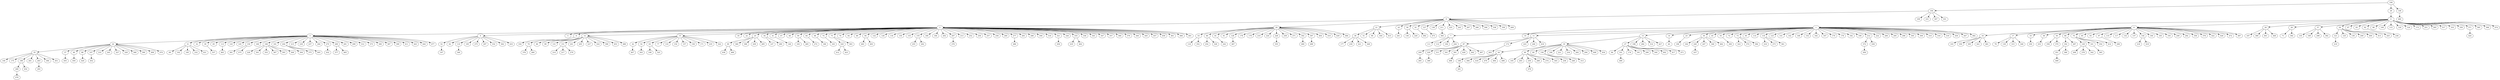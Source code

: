 digraph my_graph {
106 [label=106]
104 [label=104]
29 [label=29]
149 [label=149]
9 [label=9]
109 [label=109]
231 [label=231]
307 [label=307]
331 [label=331]
0 [label=0]
460 [label=460]
2 [label=2]
20 [label=20]
21 [label=21]
43 [label=43]
56 [label=56]
61 [label=61]
127 [label=127]
138 [label=138]
211 [label=211]
225 [label=225]
243 [label=243]
267 [label=267]
286 [label=286]
306 [label=306]
338 [label=338]
339 [label=339]
409 [label=409]
1 [label=1]
8 [label=8]
26 [label=26]
28 [label=28]
57 [label=57]
58 [label=58]
67 [label=67]
83 [label=83]
92 [label=92]
98 [label=98]
100 [label=100]
115 [label=115]
120 [label=120]
124 [label=124]
173 [label=173]
251 [label=251]
285 [label=285]
317 [label=317]
333 [label=333]
359 [label=359]
371 [label=371]
385 [label=385]
398 [label=398]
474 [label=474]
3 [label=3]
4 [label=4]
5 [label=5]
6 [label=6]
12 [label=12]
15 [label=15]
18 [label=18]
22 [label=22]
25 [label=25]
34 [label=34]
41 [label=41]
47 [label=47]
48 [label=48]
59 [label=59]
64 [label=64]
68 [label=68]
74 [label=74]
75 [label=75]
76 [label=76]
82 [label=82]
89 [label=89]
94 [label=94]
122 [label=122]
126 [label=126]
134 [label=134]
150 [label=150]
153 [label=153]
155 [label=155]
180 [label=180]
184 [label=184]
202 [label=202]
207 [label=207]
213 [label=213]
252 [label=252]
256 [label=256]
257 [label=257]
258 [label=258]
260 [label=260]
277 [label=277]
283 [label=283]
288 [label=288]
308 [label=308]
318 [label=318]
321 [label=321]
326 [label=326]
335 [label=335]
336 [label=336]
343 [label=343]
347 [label=347]
357 [label=357]
366 [label=366]
379 [label=379]
440 [label=440]
445 [label=445]
457 [label=457]
459 [label=459]
461 [label=461]
466 [label=466]
491 [label=491]
53 [label=53]
80 [label=80]
81 [label=81]
91 [label=91]
128 [label=128]
178 [label=178]
179 [label=179]
210 [label=210]
224 [label=224]
226 [label=226]
259 [label=259]
271 [label=271]
302 [label=302]
397 [label=397]
404 [label=404]
410 [label=410]
429 [label=429]
484 [label=484]
36 [label=36]
51 [label=51]
96 [label=96]
344 [label=344]
415 [label=415]
241 [label=241]
136 [label=136]
220 [label=220]
492 [label=492]
473 [label=473]
383 [label=383]
7 [label=7]
10 [label=10]
11 [label=11]
13 [label=13]
14 [label=14]
23 [label=23]
30 [label=30]
45 [label=45]
55 [label=55]
72 [label=72]
73 [label=73]
95 [label=95]
114 [label=114]
116 [label=116]
123 [label=123]
141 [label=141]
142 [label=142]
148 [label=148]
152 [label=152]
162 [label=162]
167 [label=167]
170 [label=170]
176 [label=176]
182 [label=182]
199 [label=199]
212 [label=212]
222 [label=222]
266 [label=266]
295 [label=295]
296 [label=296]
305 [label=305]
309 [label=309]
310 [label=310]
316 [label=316]
319 [label=319]
430 [label=430]
447 [label=447]
482 [label=482]
16 [label=16]
17 [label=17]
33 [label=33]
38 [label=38]
50 [label=50]
66 [label=66]
70 [label=70]
85 [label=85]
93 [label=93]
97 [label=97]
110 [label=110]
117 [label=117]
132 [label=132]
137 [label=137]
144 [label=144]
160 [label=160]
165 [label=165]
193 [label=193]
249 [label=249]
292 [label=292]
356 [label=356]
378 [label=378]
422 [label=422]
426 [label=426]
472 [label=472]
487 [label=487]
187 [label=187]
369 [label=369]
401 [label=401]
449 [label=449]
71 [label=71]
392 [label=392]
135 [label=135]
169 [label=169]
298 [label=298]
382 [label=382]
121 [label=121]
125 [label=125]
139 [label=139]
209 [label=209]
400 [label=400]
413 [label=413]
425 [label=425]
236 [label=236]
424 [label=424]
24 [label=24]
31 [label=31]
32 [label=32]
39 [label=39]
65 [label=65]
113 [label=113]
143 [label=143]
145 [label=145]
159 [label=159]
166 [label=166]
168 [label=168]
181 [label=181]
204 [label=204]
215 [label=215]
230 [label=230]
237 [label=237]
264 [label=264]
270 [label=270]
289 [label=289]
291 [label=291]
299 [label=299]
312 [label=312]
373 [label=373]
380 [label=380]
387 [label=387]
399 [label=399]
411 [label=411]
443 [label=443]
444 [label=444]
477 [label=477]
52 [label=52]
62 [label=62]
119 [label=119]
195 [label=195]
275 [label=275]
297 [label=297]
332 [label=332]
362 [label=362]
433 [label=433]
334 [label=334]
79 [label=79]
86 [label=86]
99 [label=99]
131 [label=131]
151 [label=151]
201 [label=201]
205 [label=205]
227 [label=227]
324 [label=324]
396 [label=396]
453 [label=453]
488 [label=488]
42 [label=42]
54 [label=54]
63 [label=63]
77 [label=77]
133 [label=133]
154 [label=154]
157 [label=157]
158 [label=158]
171 [label=171]
235 [label=235]
322 [label=322]
90 [label=90]
360 [label=360]
388 [label=388]
439 [label=439]
495 [label=495]
147 [label=147]
280 [label=280]
146 [label=146]
183 [label=183]
485 [label=485]
272 [label=272]
186 [label=186]
163 [label=163]
320 [label=320]
363 [label=363]
483 [label=483]
493 [label=493]
255 [label=255]
262 [label=262]
276 [label=276]
486 [label=486]
458 [label=458]
435 [label=435]
464 [label=464]
118 [label=118]
352 [label=352]
254 [label=254]
328 [label=328]
242 [label=242]
467 [label=467]
355 [label=355]
469 [label=469]
489 [label=489]
177 [label=177]
239 [label=239]
421 [label=421]
448 [label=448]
111 [label=111]
112 [label=112]
194 [label=194]
244 [label=244]
87 [label=87]
172 [label=172]
223 [label=223]
246 [label=246]
416 [label=416]
19 [label=19]
27 [label=27]
198 [label=198]
284 [label=284]
314 [label=314]
427 [label=427]
40 [label=40]
196 [label=196]
164 [label=164]
240 [label=240]
247 [label=247]
346 [label=346]
462 [label=462]
300 [label=300]
323 [label=323]
374 [label=374]
384 [label=384]
216 [label=216]
273 [label=273]
361 [label=361]
372 [label=372]
436 [label=436]
103 [label=103]
350 [label=350]
395 [label=395]
441 [label=441]
481 [label=481]
78 [label=78]
130 [label=130]
315 [label=315]
348 [label=348]
330 [label=330]
253 [label=253]
358 [label=358]
370 [label=370]
192 [label=192]
287 [label=287]
129 [label=129]
161 [label=161]
354 [label=354]
414 [label=414]
206 [label=206]
218 [label=218]
419 [label=419]
219 [label=219]
35 [label=35]
37 [label=37]
46 [label=46]
88 [label=88]
107 [label=107]
233 [label=233]
245 [label=245]
327 [label=327]
329 [label=329]
368 [label=368]
390 [label=390]
406 [label=406]
470 [label=470]
69 [label=69]
102 [label=102]
185 [label=185]
232 [label=232]
431 [label=431]
337 [label=337]
463 [label=463]
381 [label=381]
475 [label=475]
228 [label=228]
301 [label=301]
353 [label=353]
367 [label=367]
393 [label=393]
446 [label=446]
304 [label=304]
375 [label=375]
405 [label=405]
432 [label=432]
377 [label=377]
465 [label=465]
197 [label=197]
349 [label=349]
376 [label=376]
480 [label=480]
214 [label=214]
217 [label=217]
279 [label=279]
407 [label=407]
303 [label=303]
108 [label=108]
325 [label=325]
438 [label=438]
468 [label=468]
412 [label=412]
423 [label=423]
200 [label=200]
229 [label=229]
311 [label=311]
341 [label=341]
391 [label=391]
428 [label=428]
442 [label=442]
497 [label=497]
403 [label=403]
44 [label=44]
49 [label=49]
60 [label=60]
156 [label=156]
190 [label=190]
221 [label=221]
234 [label=234]
282 [label=282]
294 [label=294]
408 [label=408]
434 [label=434]
84 [label=84]
101 [label=101]
174 [label=174]
191 [label=191]
290 [label=290]
340 [label=340]
402 [label=402]
417 [label=417]
471 [label=471]
437 [label=437]
456 [label=456]
351 [label=351]
386 [label=386]
208 [label=208]
278 [label=278]
342 [label=342]
365 [label=365]
140 [label=140]
175 [label=175]
189 [label=189]
261 [label=261]
263 [label=263]
364 [label=364]
451 [label=451]
455 [label=455]
450 [label=450]
420 [label=420]
452 [label=452]
265 [label=265]
389 [label=389]
498 [label=498]
188 [label=188]
394 [label=394]
418 [label=418]
479 [label=479]
494 [label=494]
496 [label=496]
105 [label=105]
203 [label=203]
250 [label=250]
268 [label=268]
274 [label=274]
345 [label=345]
238 [label=238]
248 [label=248]
313 [label=313]
490 [label=490]
499 [label=499]
269 [label=269]
454 [label=454]
293 [label=293]
281 [label=281]
478 [label=478]
476 [label=476]
106->104
106->29
106->149
104->9
104->109
104->231
104->307
104->331
29->0
149->460
9->2
9->20
9->21
9->43
9->56
9->61
9->127
9->138
9->211
9->225
9->243
9->267
9->286
9->306
9->338
9->339
9->409
0->1
0->8
0->26
0->28
0->57
0->58
0->67
0->83
0->92
0->98
0->100
0->115
0->120
0->124
0->173
0->251
0->285
0->317
0->333
0->359
0->371
0->385
0->398
0->474
2->3
2->4
2->5
2->6
2->12
2->15
2->18
2->22
2->25
2->34
2->41
2->47
2->48
2->59
2->64
2->68
2->74
2->75
2->76
2->82
2->89
2->94
2->122
2->126
2->134
2->150
2->153
2->155
2->180
2->184
2->202
2->207
2->213
2->252
2->256
2->257
2->258
2->260
2->277
2->283
2->288
2->308
2->318
2->321
2->326
2->335
2->336
2->343
2->347
2->357
2->366
2->379
2->440
2->445
2->457
2->459
2->461
2->466
2->491
20->53
20->80
20->81
20->91
20->128
20->178
20->179
20->210
20->224
20->226
20->259
20->271
20->302
20->397
20->404
20->410
20->429
20->484
21->36
21->51
21->96
21->344
21->415
43->241
56->136
56->220
61->492
127->473
211->383
1->7
1->10
1->11
1->13
1->14
1->23
1->30
1->45
1->55
1->72
1->73
1->95
1->114
1->116
1->123
1->141
1->142
1->148
1->152
1->162
1->167
1->170
1->176
1->182
1->199
1->212
1->222
1->266
1->295
1->296
1->305
1->309
1->310
1->316
1->319
1->430
1->447
1->482
8->16
8->17
8->33
8->38
8->50
8->66
8->70
8->85
8->93
8->97
8->110
8->117
8->132
8->137
8->144
8->160
8->165
8->193
8->249
8->292
8->356
8->378
8->422
8->426
8->472
8->487
26->187
26->369
26->401
26->449
28->71
28->392
57->135
57->169
57->298
57->382
58->121
58->125
58->139
58->209
58->400
58->413
58->425
92->236
371->424
3->24
3->31
3->32
3->39
3->65
3->113
3->143
3->145
3->159
3->166
3->168
3->181
3->204
3->215
3->230
3->237
3->264
3->270
3->289
3->291
3->299
3->312
3->373
3->380
3->387
3->399
3->411
3->443
3->444
3->477
4->52
4->62
4->119
4->195
4->275
4->297
4->332
4->362
4->433
6->334
12->79
12->86
12->99
12->131
12->151
12->201
12->205
12->227
12->324
12->396
12->453
12->488
15->42
15->54
15->63
15->77
15->133
15->154
15->157
15->158
15->171
15->235
15->322
25->90
25->360
25->388
25->439
25->495
34->147
34->280
41->146
59->183
59->485
64->272
68->186
74->163
75->320
75->363
94->483
94->493
155->255
155->262
207->276
277->486
321->458
335->435
335->464
53->118
53->352
80->254
80->328
81->242
128->467
226->355
302->469
397->489
36->177
36->239
36->421
36->448
7->111
7->112
7->194
7->244
11->87
11->172
11->223
11->246
11->416
13->19
13->27
13->198
13->284
13->314
13->427
14->40
23->196
30->164
30->240
30->247
30->346
30->462
55->300
73->323
73->374
73->384
116->216
116->273
116->361
212->372
212->436
16->103
16->350
16->395
16->441
16->481
17->78
17->130
17->315
17->348
33->330
38->253
50->358
50->370
66->192
66->287
70->129
70->161
70->354
70->414
97->206
144->218
144->419
121->219
24->35
24->37
24->46
24->88
24->107
24->233
24->245
24->327
24->329
24->368
24->390
24->406
24->470
31->69
31->102
31->185
31->232
31->431
39->337
113->463
159->381
159->475
168->228
168->301
168->353
168->367
168->393
168->446
204->304
204->375
204->405
270->432
289->377
289->465
52->197
119->349
79->376
79->480
151->214
151->217
151->279
42->407
54->303
63->108
63->325
90->438
90->468
320->412
320->423
87->200
87->229
87->311
87->341
87->391
87->428
87->442
87->497
172->403
19->44
19->49
19->60
19->156
19->190
19->221
19->234
19->282
19->294
19->408
19->434
27->84
27->101
27->174
27->191
27->290
27->340
27->402
27->417
27->471
240->437
372->456
192->351
192->386
129->208
129->278
129->342
161->365
35->140
35->175
35->189
35->261
35->263
35->364
35->451
37->455
46->450
88->420
107->452
200->265
229->389
391->498
44->188
44->394
44->418
44->479
44->494
44->496
49->105
49->203
49->250
49->268
49->274
49->345
156->238
156->248
156->313
101->490
351->499
189->269
189->454
263->293
188->281
250->478
269->476
}